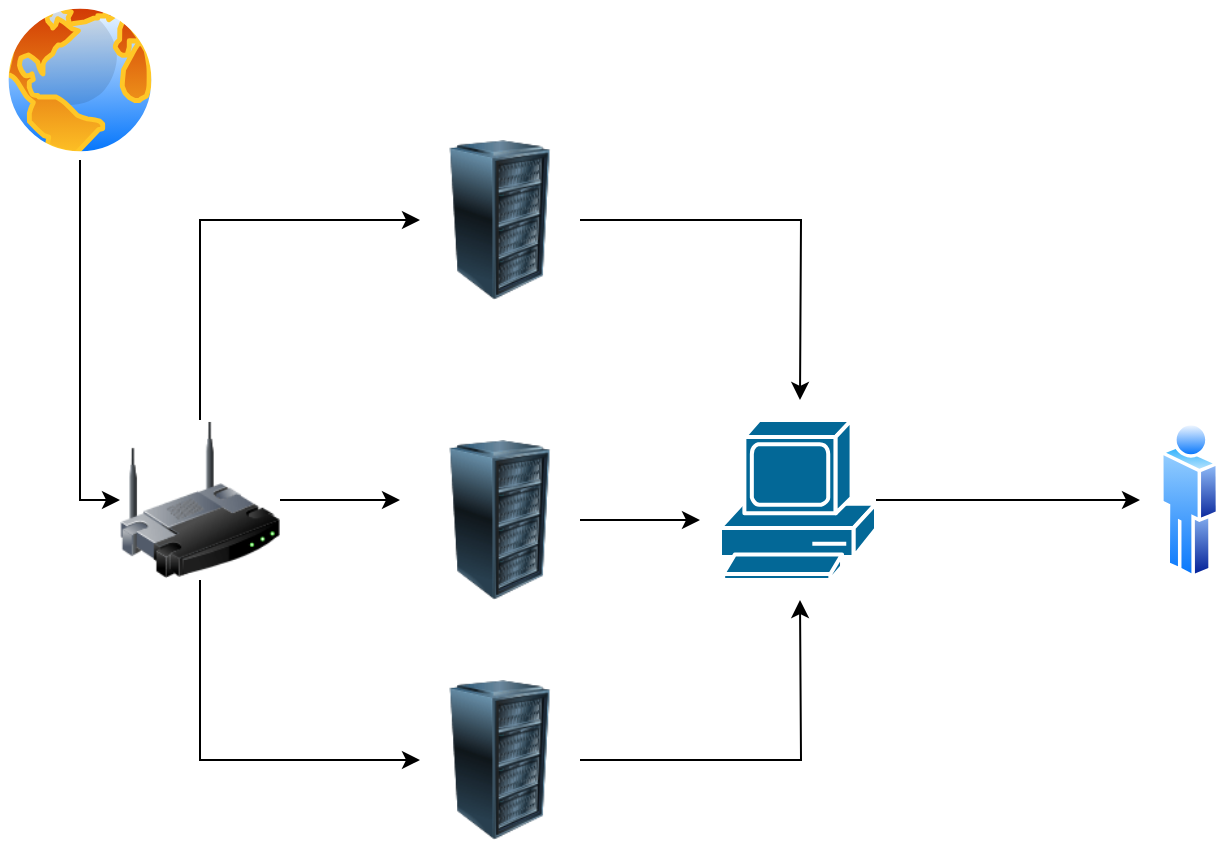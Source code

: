 <mxfile version="17.4.1" type="device"><diagram id="jeX87yLNZJsG24wJiczj" name="Page-1"><mxGraphModel dx="613" dy="528" grid="1" gridSize="10" guides="1" tooltips="1" connect="1" arrows="1" fold="1" page="1" pageScale="1" pageWidth="850" pageHeight="1100" math="0" shadow="0"><root><mxCell id="0"/><mxCell id="1" parent="0"/><mxCell id="dsg2_NkJxYE21e8bIGUw-6" style="edgeStyle=orthogonalEdgeStyle;rounded=0;orthogonalLoop=1;jettySize=auto;html=1;entryX=0;entryY=0.5;entryDx=0;entryDy=0;" edge="1" parent="1" source="dsg2_NkJxYE21e8bIGUw-1" target="dsg2_NkJxYE21e8bIGUw-3"><mxGeometry relative="1" as="geometry"/></mxCell><mxCell id="dsg2_NkJxYE21e8bIGUw-1" value="" style="aspect=fixed;perimeter=ellipsePerimeter;html=1;align=center;shadow=0;dashed=0;spacingTop=3;image;image=img/lib/active_directory/internet_globe.svg;" vertex="1" parent="1"><mxGeometry x="40" y="60" width="80" height="80" as="geometry"/></mxCell><mxCell id="dsg2_NkJxYE21e8bIGUw-18" style="edgeStyle=orthogonalEdgeStyle;rounded=0;orthogonalLoop=1;jettySize=auto;html=1;" edge="1" parent="1" source="dsg2_NkJxYE21e8bIGUw-2"><mxGeometry relative="1" as="geometry"><mxPoint x="440" y="260" as="targetPoint"/></mxGeometry></mxCell><mxCell id="dsg2_NkJxYE21e8bIGUw-2" value="" style="image;html=1;image=img/lib/clip_art/computers/Server_Rack_128x128.png" vertex="1" parent="1"><mxGeometry x="250" y="130" width="80" height="80" as="geometry"/></mxCell><mxCell id="dsg2_NkJxYE21e8bIGUw-14" style="edgeStyle=orthogonalEdgeStyle;rounded=0;orthogonalLoop=1;jettySize=auto;html=1;" edge="1" parent="1" source="dsg2_NkJxYE21e8bIGUw-3"><mxGeometry relative="1" as="geometry"><mxPoint x="240" y="310" as="targetPoint"/></mxGeometry></mxCell><mxCell id="dsg2_NkJxYE21e8bIGUw-15" style="edgeStyle=orthogonalEdgeStyle;rounded=0;orthogonalLoop=1;jettySize=auto;html=1;entryX=0;entryY=0.5;entryDx=0;entryDy=0;" edge="1" parent="1" source="dsg2_NkJxYE21e8bIGUw-3" target="dsg2_NkJxYE21e8bIGUw-2"><mxGeometry relative="1" as="geometry"><Array as="points"><mxPoint x="140" y="170"/></Array></mxGeometry></mxCell><mxCell id="dsg2_NkJxYE21e8bIGUw-16" style="edgeStyle=orthogonalEdgeStyle;rounded=0;orthogonalLoop=1;jettySize=auto;html=1;exitX=0.5;exitY=1;exitDx=0;exitDy=0;entryX=0;entryY=0.5;entryDx=0;entryDy=0;" edge="1" parent="1" source="dsg2_NkJxYE21e8bIGUw-3" target="dsg2_NkJxYE21e8bIGUw-11"><mxGeometry relative="1" as="geometry"/></mxCell><mxCell id="dsg2_NkJxYE21e8bIGUw-3" value="" style="image;html=1;image=img/lib/clip_art/networking/Wireless_Router_128x128.png" vertex="1" parent="1"><mxGeometry x="100" y="270" width="80" height="80" as="geometry"/></mxCell><mxCell id="dsg2_NkJxYE21e8bIGUw-17" style="edgeStyle=orthogonalEdgeStyle;rounded=0;orthogonalLoop=1;jettySize=auto;html=1;" edge="1" parent="1" source="dsg2_NkJxYE21e8bIGUw-4"><mxGeometry relative="1" as="geometry"><mxPoint x="610" y="310" as="targetPoint"/></mxGeometry></mxCell><mxCell id="dsg2_NkJxYE21e8bIGUw-4" value="" style="shape=mxgraph.cisco.computers_and_peripherals.pc;html=1;pointerEvents=1;dashed=0;fillColor=#036897;strokeColor=#ffffff;strokeWidth=2;verticalLabelPosition=bottom;verticalAlign=top;align=center;outlineConnect=0;" vertex="1" parent="1"><mxGeometry x="400" y="270" width="78" height="80" as="geometry"/></mxCell><mxCell id="dsg2_NkJxYE21e8bIGUw-20" style="edgeStyle=orthogonalEdgeStyle;rounded=0;orthogonalLoop=1;jettySize=auto;html=1;" edge="1" parent="1" source="dsg2_NkJxYE21e8bIGUw-10"><mxGeometry relative="1" as="geometry"><mxPoint x="390" y="320" as="targetPoint"/></mxGeometry></mxCell><mxCell id="dsg2_NkJxYE21e8bIGUw-10" value="" style="image;html=1;image=img/lib/clip_art/computers/Server_Rack_128x128.png" vertex="1" parent="1"><mxGeometry x="250" y="280" width="80" height="80" as="geometry"/></mxCell><mxCell id="dsg2_NkJxYE21e8bIGUw-19" style="edgeStyle=orthogonalEdgeStyle;rounded=0;orthogonalLoop=1;jettySize=auto;html=1;" edge="1" parent="1" source="dsg2_NkJxYE21e8bIGUw-11"><mxGeometry relative="1" as="geometry"><mxPoint x="440" y="360" as="targetPoint"/></mxGeometry></mxCell><mxCell id="dsg2_NkJxYE21e8bIGUw-11" value="" style="image;html=1;image=img/lib/clip_art/computers/Server_Rack_128x128.png" vertex="1" parent="1"><mxGeometry x="250" y="400" width="80" height="80" as="geometry"/></mxCell><mxCell id="dsg2_NkJxYE21e8bIGUw-5" value="" style="aspect=fixed;perimeter=ellipsePerimeter;html=1;align=center;shadow=0;dashed=0;spacingTop=3;image;image=img/lib/active_directory/user.svg;" vertex="1" parent="1"><mxGeometry x="620" y="270" width="29.6" height="80" as="geometry"/></mxCell></root></mxGraphModel></diagram></mxfile>